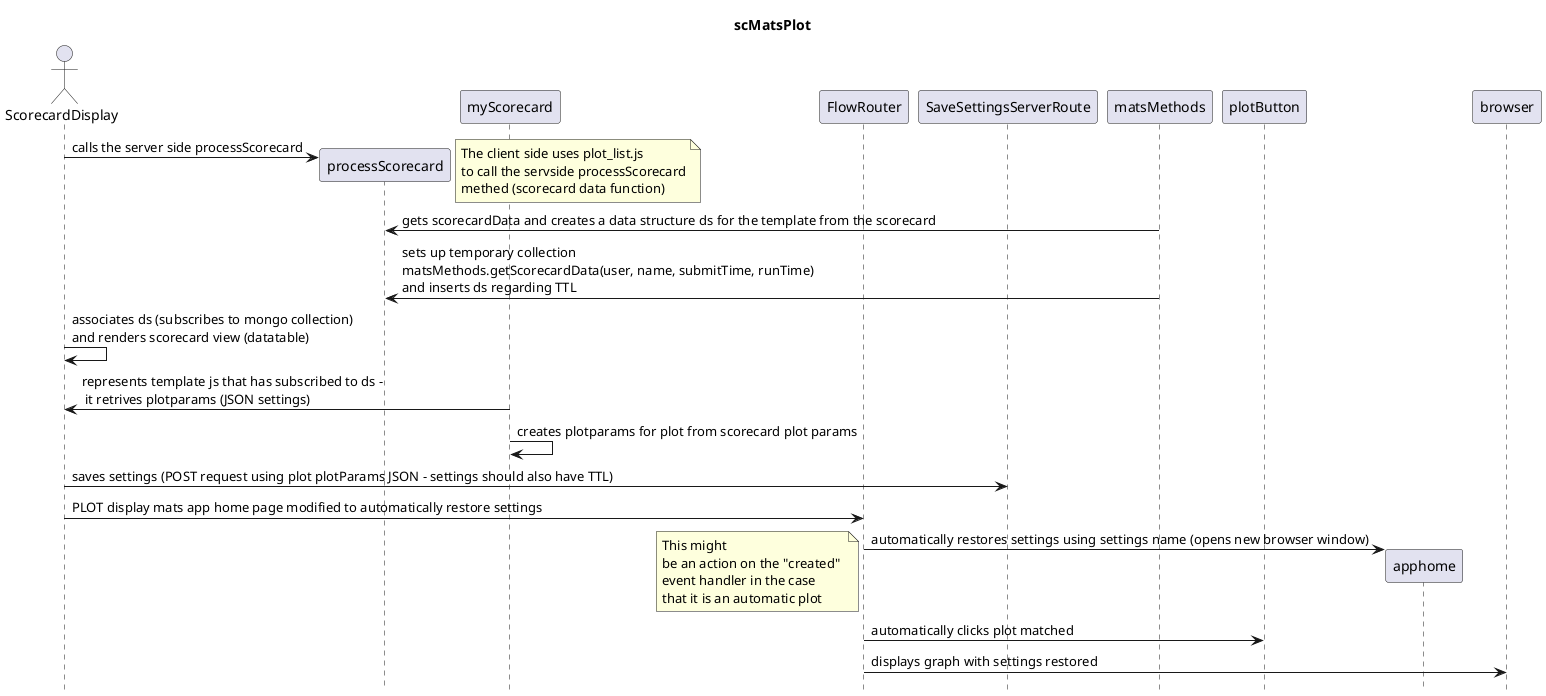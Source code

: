 @startuml scMatsPlot
title scMatsPlot
hide footbox
actor       ScorecardDisplay as scorecard
participant processScorecard as processScorecard
participant myScorecard as scData
participant FlowRouter as froute
participant SaveSettingsServerRoute as ssroute
participant matsMethods as matsMethods
participant plotButton  as plot

scorecard->processScorecard **: calls the server side processScorecard
note right: The client side uses plot_list.js\nto call the servside processScorecard\nmethed (scorecard data function)
processScorecard<-matsMethods: gets scorecardData and creates a data structure ds for the template from the scorecard
processScorecard<-matsMethods: sets up temporary collection\nmatsMethods.getScorecardData(user, name, submitTime, runTime)\nand inserts ds regarding TTL
scorecard->scorecard: associates ds (subscribes to mongo collection)\nand renders scorecard view (datatable)
scorecard<-scData: represents template js that has subscribed to ds - \n it retrives plotparams (JSON settings)
scData->scData: creates plotparams for plot from scorecard plot params
scorecard->ssroute: saves settings (POST request using plot plotParams JSON - settings should also have TTL)
scorecard->froute: PLOT display mats app home page modified to automatically restore settings
froute->apphome **: automatically restores settings using settings name (opens new browser window)
note left: This might \nbe an action on the "created" \nevent handler in the case \nthat it is an automatic plot
froute->plot: automatically clicks plot matched
froute->browser: displays graph with settings restored
